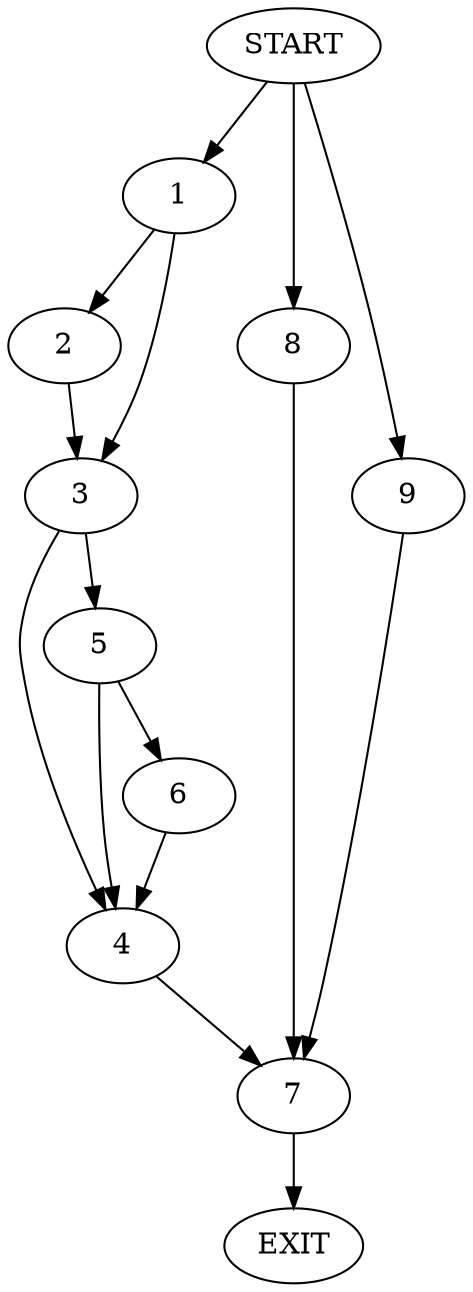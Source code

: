 digraph {
0 [label="START"]
10 [label="EXIT"]
0 -> 1
1 -> 2
1 -> 3
3 -> 4
3 -> 5
2 -> 3
5 -> 4
5 -> 6
4 -> 7
6 -> 4
7 -> 10
0 -> 8
8 -> 7
0 -> 9
9 -> 7
}
